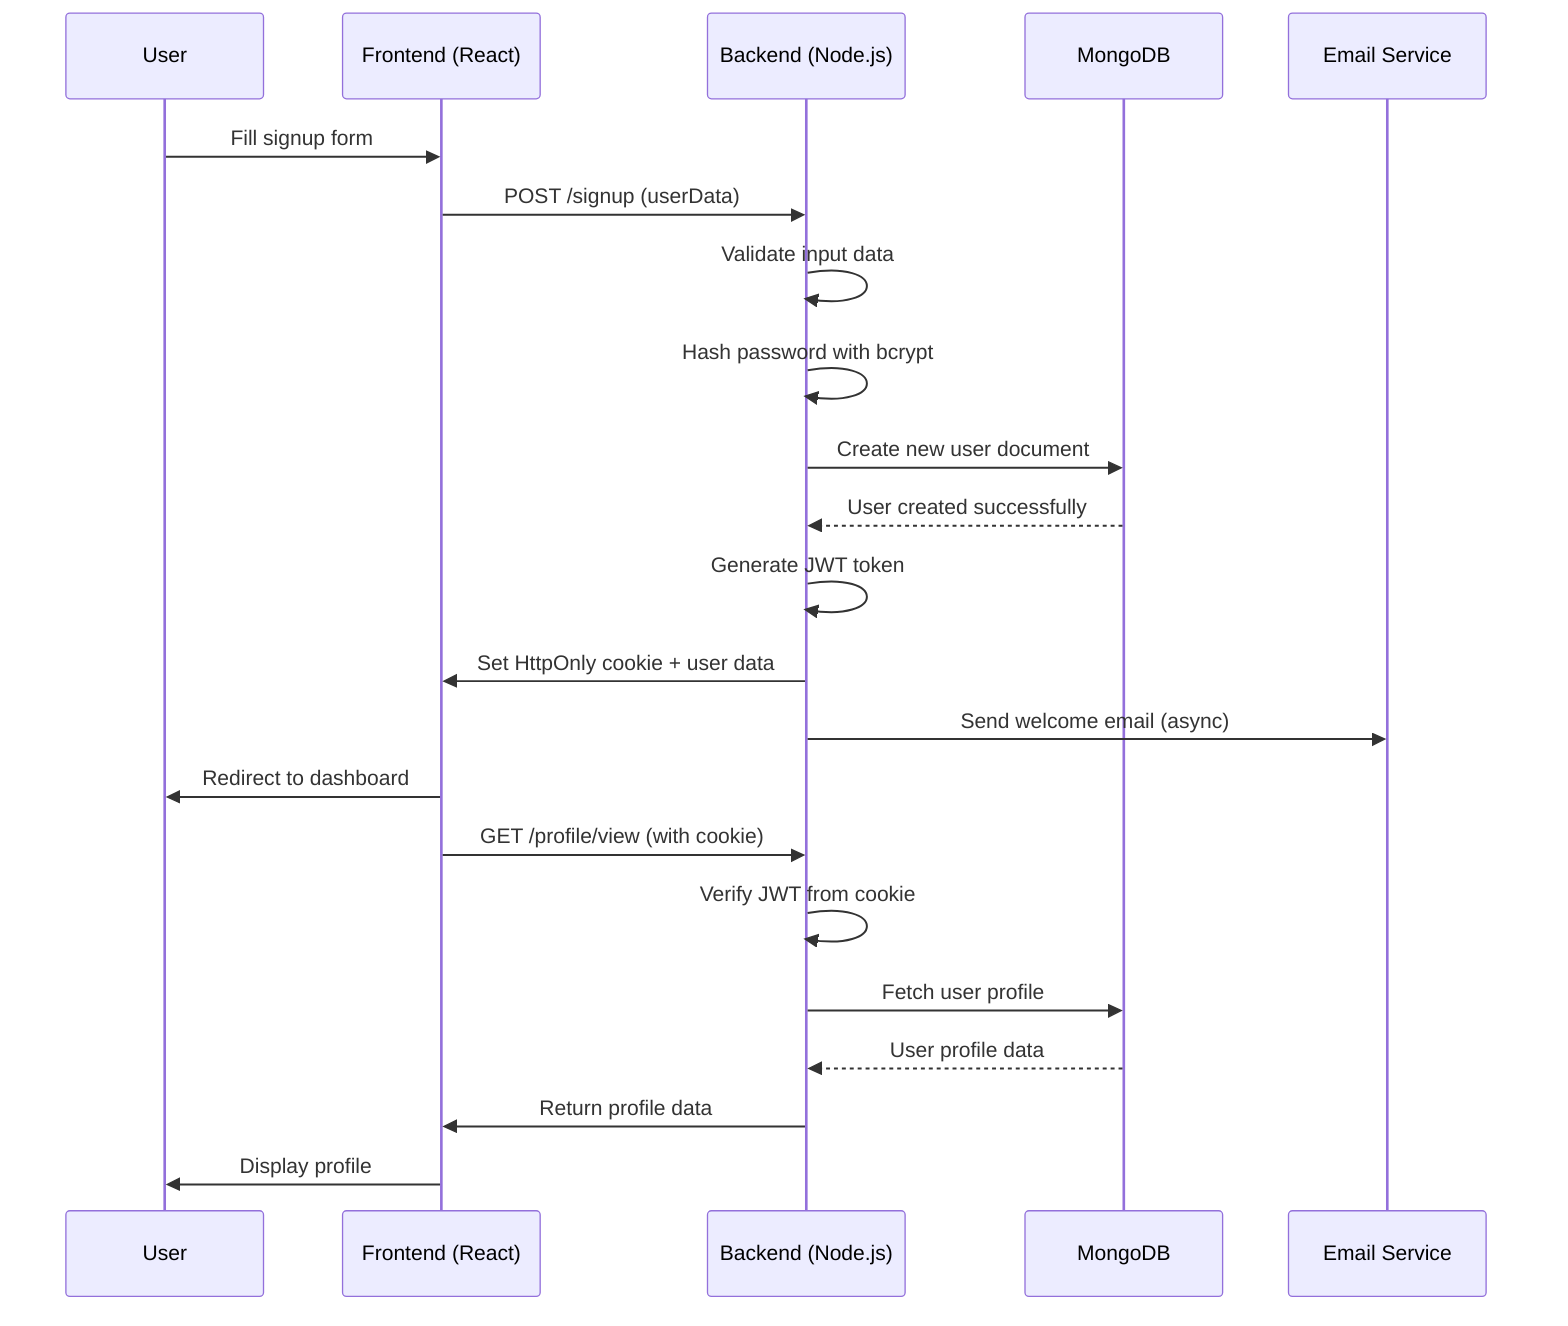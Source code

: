 sequenceDiagram
    participant U as User
    participant F as Frontend (React)
    participant B as Backend (Node.js)
    participant DB as MongoDB
    participant E as Email Service

    U->>F: Fill signup form
    F->>B: POST /signup (userData)
    B->>B: Validate input data
    B->>B: Hash password with bcrypt
    B->>DB: Create new user document
    DB-->>B: User created successfully
    B->>B: Generate JWT token
    B->>F: Set HttpOnly cookie + user data
    B->>E: Send welcome email (async)
    F->>U: Redirect to dashboard
    F->>B: GET /profile/view (with cookie)
    B->>B: Verify JWT from cookie
    B->>DB: Fetch user profile
    DB-->>B: User profile data
    B->>F: Return profile data
    F->>U: Display profile
